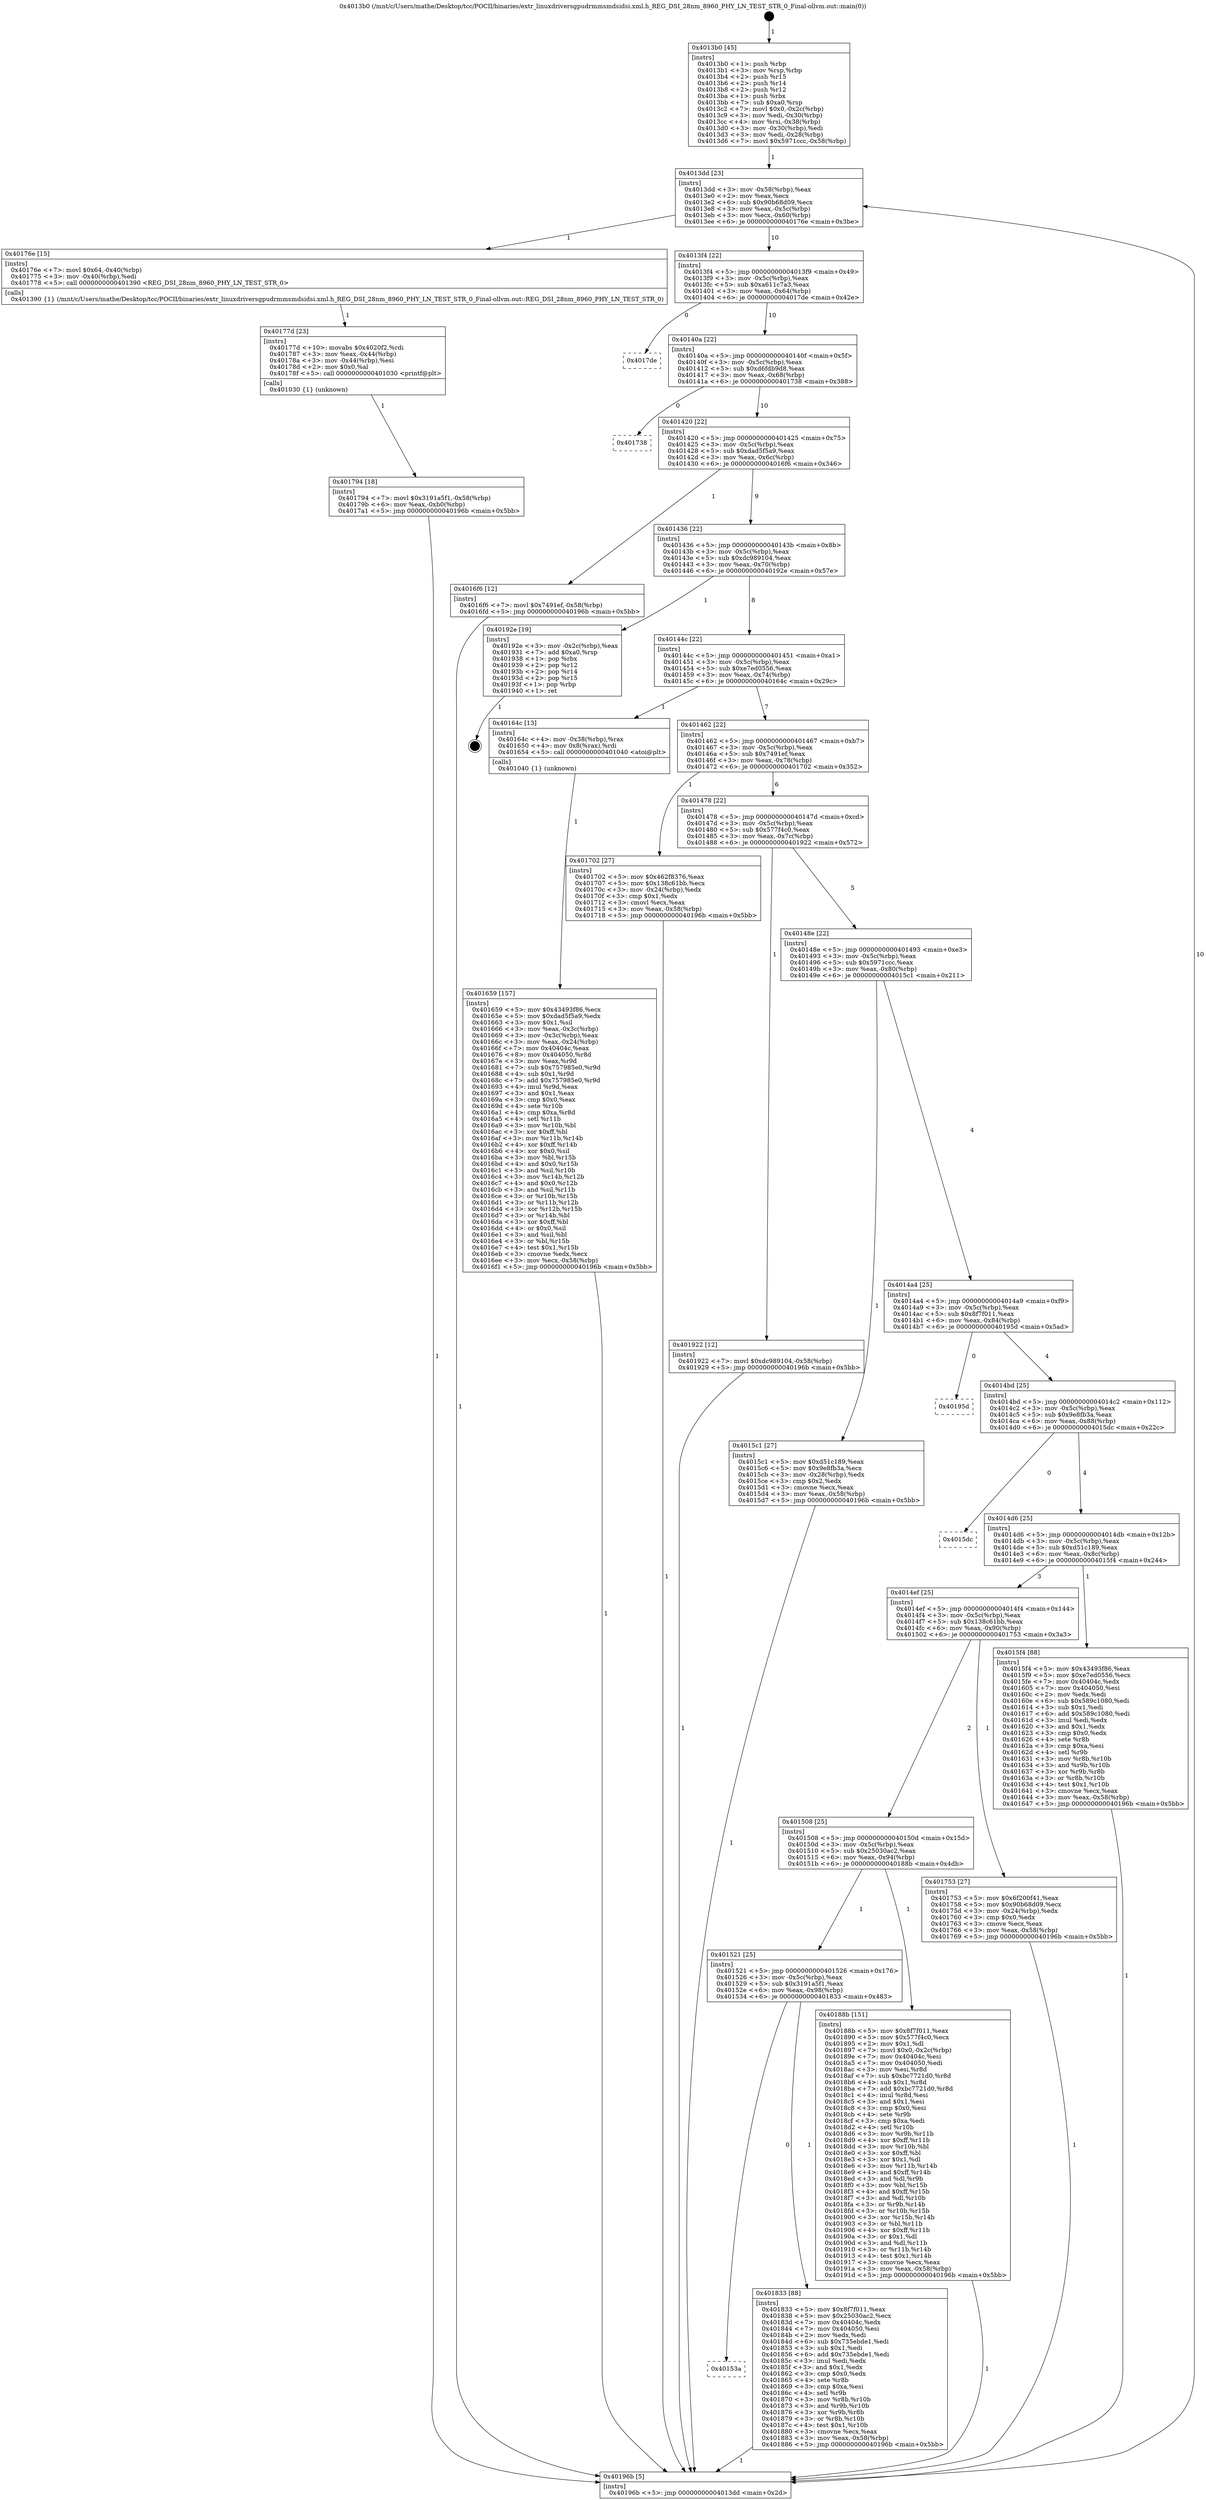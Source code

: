 digraph "0x4013b0" {
  label = "0x4013b0 (/mnt/c/Users/mathe/Desktop/tcc/POCII/binaries/extr_linuxdriversgpudrmmsmdsidsi.xml.h_REG_DSI_28nm_8960_PHY_LN_TEST_STR_0_Final-ollvm.out::main(0))"
  labelloc = "t"
  node[shape=record]

  Entry [label="",width=0.3,height=0.3,shape=circle,fillcolor=black,style=filled]
  "0x4013dd" [label="{
     0x4013dd [23]\l
     | [instrs]\l
     &nbsp;&nbsp;0x4013dd \<+3\>: mov -0x58(%rbp),%eax\l
     &nbsp;&nbsp;0x4013e0 \<+2\>: mov %eax,%ecx\l
     &nbsp;&nbsp;0x4013e2 \<+6\>: sub $0x90b68d09,%ecx\l
     &nbsp;&nbsp;0x4013e8 \<+3\>: mov %eax,-0x5c(%rbp)\l
     &nbsp;&nbsp;0x4013eb \<+3\>: mov %ecx,-0x60(%rbp)\l
     &nbsp;&nbsp;0x4013ee \<+6\>: je 000000000040176e \<main+0x3be\>\l
  }"]
  "0x40176e" [label="{
     0x40176e [15]\l
     | [instrs]\l
     &nbsp;&nbsp;0x40176e \<+7\>: movl $0x64,-0x40(%rbp)\l
     &nbsp;&nbsp;0x401775 \<+3\>: mov -0x40(%rbp),%edi\l
     &nbsp;&nbsp;0x401778 \<+5\>: call 0000000000401390 \<REG_DSI_28nm_8960_PHY_LN_TEST_STR_0\>\l
     | [calls]\l
     &nbsp;&nbsp;0x401390 \{1\} (/mnt/c/Users/mathe/Desktop/tcc/POCII/binaries/extr_linuxdriversgpudrmmsmdsidsi.xml.h_REG_DSI_28nm_8960_PHY_LN_TEST_STR_0_Final-ollvm.out::REG_DSI_28nm_8960_PHY_LN_TEST_STR_0)\l
  }"]
  "0x4013f4" [label="{
     0x4013f4 [22]\l
     | [instrs]\l
     &nbsp;&nbsp;0x4013f4 \<+5\>: jmp 00000000004013f9 \<main+0x49\>\l
     &nbsp;&nbsp;0x4013f9 \<+3\>: mov -0x5c(%rbp),%eax\l
     &nbsp;&nbsp;0x4013fc \<+5\>: sub $0xa611c7a3,%eax\l
     &nbsp;&nbsp;0x401401 \<+3\>: mov %eax,-0x64(%rbp)\l
     &nbsp;&nbsp;0x401404 \<+6\>: je 00000000004017de \<main+0x42e\>\l
  }"]
  Exit [label="",width=0.3,height=0.3,shape=circle,fillcolor=black,style=filled,peripheries=2]
  "0x4017de" [label="{
     0x4017de\l
  }", style=dashed]
  "0x40140a" [label="{
     0x40140a [22]\l
     | [instrs]\l
     &nbsp;&nbsp;0x40140a \<+5\>: jmp 000000000040140f \<main+0x5f\>\l
     &nbsp;&nbsp;0x40140f \<+3\>: mov -0x5c(%rbp),%eax\l
     &nbsp;&nbsp;0x401412 \<+5\>: sub $0xd6fdb9d8,%eax\l
     &nbsp;&nbsp;0x401417 \<+3\>: mov %eax,-0x68(%rbp)\l
     &nbsp;&nbsp;0x40141a \<+6\>: je 0000000000401738 \<main+0x388\>\l
  }"]
  "0x40153a" [label="{
     0x40153a\l
  }", style=dashed]
  "0x401738" [label="{
     0x401738\l
  }", style=dashed]
  "0x401420" [label="{
     0x401420 [22]\l
     | [instrs]\l
     &nbsp;&nbsp;0x401420 \<+5\>: jmp 0000000000401425 \<main+0x75\>\l
     &nbsp;&nbsp;0x401425 \<+3\>: mov -0x5c(%rbp),%eax\l
     &nbsp;&nbsp;0x401428 \<+5\>: sub $0xdad5f5a9,%eax\l
     &nbsp;&nbsp;0x40142d \<+3\>: mov %eax,-0x6c(%rbp)\l
     &nbsp;&nbsp;0x401430 \<+6\>: je 00000000004016f6 \<main+0x346\>\l
  }"]
  "0x401833" [label="{
     0x401833 [88]\l
     | [instrs]\l
     &nbsp;&nbsp;0x401833 \<+5\>: mov $0x8f7f011,%eax\l
     &nbsp;&nbsp;0x401838 \<+5\>: mov $0x25030ac2,%ecx\l
     &nbsp;&nbsp;0x40183d \<+7\>: mov 0x40404c,%edx\l
     &nbsp;&nbsp;0x401844 \<+7\>: mov 0x404050,%esi\l
     &nbsp;&nbsp;0x40184b \<+2\>: mov %edx,%edi\l
     &nbsp;&nbsp;0x40184d \<+6\>: sub $0x735ebde1,%edi\l
     &nbsp;&nbsp;0x401853 \<+3\>: sub $0x1,%edi\l
     &nbsp;&nbsp;0x401856 \<+6\>: add $0x735ebde1,%edi\l
     &nbsp;&nbsp;0x40185c \<+3\>: imul %edi,%edx\l
     &nbsp;&nbsp;0x40185f \<+3\>: and $0x1,%edx\l
     &nbsp;&nbsp;0x401862 \<+3\>: cmp $0x0,%edx\l
     &nbsp;&nbsp;0x401865 \<+4\>: sete %r8b\l
     &nbsp;&nbsp;0x401869 \<+3\>: cmp $0xa,%esi\l
     &nbsp;&nbsp;0x40186c \<+4\>: setl %r9b\l
     &nbsp;&nbsp;0x401870 \<+3\>: mov %r8b,%r10b\l
     &nbsp;&nbsp;0x401873 \<+3\>: and %r9b,%r10b\l
     &nbsp;&nbsp;0x401876 \<+3\>: xor %r9b,%r8b\l
     &nbsp;&nbsp;0x401879 \<+3\>: or %r8b,%r10b\l
     &nbsp;&nbsp;0x40187c \<+4\>: test $0x1,%r10b\l
     &nbsp;&nbsp;0x401880 \<+3\>: cmovne %ecx,%eax\l
     &nbsp;&nbsp;0x401883 \<+3\>: mov %eax,-0x58(%rbp)\l
     &nbsp;&nbsp;0x401886 \<+5\>: jmp 000000000040196b \<main+0x5bb\>\l
  }"]
  "0x4016f6" [label="{
     0x4016f6 [12]\l
     | [instrs]\l
     &nbsp;&nbsp;0x4016f6 \<+7\>: movl $0x7491ef,-0x58(%rbp)\l
     &nbsp;&nbsp;0x4016fd \<+5\>: jmp 000000000040196b \<main+0x5bb\>\l
  }"]
  "0x401436" [label="{
     0x401436 [22]\l
     | [instrs]\l
     &nbsp;&nbsp;0x401436 \<+5\>: jmp 000000000040143b \<main+0x8b\>\l
     &nbsp;&nbsp;0x40143b \<+3\>: mov -0x5c(%rbp),%eax\l
     &nbsp;&nbsp;0x40143e \<+5\>: sub $0xdc989104,%eax\l
     &nbsp;&nbsp;0x401443 \<+3\>: mov %eax,-0x70(%rbp)\l
     &nbsp;&nbsp;0x401446 \<+6\>: je 000000000040192e \<main+0x57e\>\l
  }"]
  "0x401521" [label="{
     0x401521 [25]\l
     | [instrs]\l
     &nbsp;&nbsp;0x401521 \<+5\>: jmp 0000000000401526 \<main+0x176\>\l
     &nbsp;&nbsp;0x401526 \<+3\>: mov -0x5c(%rbp),%eax\l
     &nbsp;&nbsp;0x401529 \<+5\>: sub $0x3191a5f1,%eax\l
     &nbsp;&nbsp;0x40152e \<+6\>: mov %eax,-0x98(%rbp)\l
     &nbsp;&nbsp;0x401534 \<+6\>: je 0000000000401833 \<main+0x483\>\l
  }"]
  "0x40192e" [label="{
     0x40192e [19]\l
     | [instrs]\l
     &nbsp;&nbsp;0x40192e \<+3\>: mov -0x2c(%rbp),%eax\l
     &nbsp;&nbsp;0x401931 \<+7\>: add $0xa0,%rsp\l
     &nbsp;&nbsp;0x401938 \<+1\>: pop %rbx\l
     &nbsp;&nbsp;0x401939 \<+2\>: pop %r12\l
     &nbsp;&nbsp;0x40193b \<+2\>: pop %r14\l
     &nbsp;&nbsp;0x40193d \<+2\>: pop %r15\l
     &nbsp;&nbsp;0x40193f \<+1\>: pop %rbp\l
     &nbsp;&nbsp;0x401940 \<+1\>: ret\l
  }"]
  "0x40144c" [label="{
     0x40144c [22]\l
     | [instrs]\l
     &nbsp;&nbsp;0x40144c \<+5\>: jmp 0000000000401451 \<main+0xa1\>\l
     &nbsp;&nbsp;0x401451 \<+3\>: mov -0x5c(%rbp),%eax\l
     &nbsp;&nbsp;0x401454 \<+5\>: sub $0xe7ed0556,%eax\l
     &nbsp;&nbsp;0x401459 \<+3\>: mov %eax,-0x74(%rbp)\l
     &nbsp;&nbsp;0x40145c \<+6\>: je 000000000040164c \<main+0x29c\>\l
  }"]
  "0x40188b" [label="{
     0x40188b [151]\l
     | [instrs]\l
     &nbsp;&nbsp;0x40188b \<+5\>: mov $0x8f7f011,%eax\l
     &nbsp;&nbsp;0x401890 \<+5\>: mov $0x577f4c0,%ecx\l
     &nbsp;&nbsp;0x401895 \<+2\>: mov $0x1,%dl\l
     &nbsp;&nbsp;0x401897 \<+7\>: movl $0x0,-0x2c(%rbp)\l
     &nbsp;&nbsp;0x40189e \<+7\>: mov 0x40404c,%esi\l
     &nbsp;&nbsp;0x4018a5 \<+7\>: mov 0x404050,%edi\l
     &nbsp;&nbsp;0x4018ac \<+3\>: mov %esi,%r8d\l
     &nbsp;&nbsp;0x4018af \<+7\>: sub $0xbc7721d0,%r8d\l
     &nbsp;&nbsp;0x4018b6 \<+4\>: sub $0x1,%r8d\l
     &nbsp;&nbsp;0x4018ba \<+7\>: add $0xbc7721d0,%r8d\l
     &nbsp;&nbsp;0x4018c1 \<+4\>: imul %r8d,%esi\l
     &nbsp;&nbsp;0x4018c5 \<+3\>: and $0x1,%esi\l
     &nbsp;&nbsp;0x4018c8 \<+3\>: cmp $0x0,%esi\l
     &nbsp;&nbsp;0x4018cb \<+4\>: sete %r9b\l
     &nbsp;&nbsp;0x4018cf \<+3\>: cmp $0xa,%edi\l
     &nbsp;&nbsp;0x4018d2 \<+4\>: setl %r10b\l
     &nbsp;&nbsp;0x4018d6 \<+3\>: mov %r9b,%r11b\l
     &nbsp;&nbsp;0x4018d9 \<+4\>: xor $0xff,%r11b\l
     &nbsp;&nbsp;0x4018dd \<+3\>: mov %r10b,%bl\l
     &nbsp;&nbsp;0x4018e0 \<+3\>: xor $0xff,%bl\l
     &nbsp;&nbsp;0x4018e3 \<+3\>: xor $0x1,%dl\l
     &nbsp;&nbsp;0x4018e6 \<+3\>: mov %r11b,%r14b\l
     &nbsp;&nbsp;0x4018e9 \<+4\>: and $0xff,%r14b\l
     &nbsp;&nbsp;0x4018ed \<+3\>: and %dl,%r9b\l
     &nbsp;&nbsp;0x4018f0 \<+3\>: mov %bl,%r15b\l
     &nbsp;&nbsp;0x4018f3 \<+4\>: and $0xff,%r15b\l
     &nbsp;&nbsp;0x4018f7 \<+3\>: and %dl,%r10b\l
     &nbsp;&nbsp;0x4018fa \<+3\>: or %r9b,%r14b\l
     &nbsp;&nbsp;0x4018fd \<+3\>: or %r10b,%r15b\l
     &nbsp;&nbsp;0x401900 \<+3\>: xor %r15b,%r14b\l
     &nbsp;&nbsp;0x401903 \<+3\>: or %bl,%r11b\l
     &nbsp;&nbsp;0x401906 \<+4\>: xor $0xff,%r11b\l
     &nbsp;&nbsp;0x40190a \<+3\>: or $0x1,%dl\l
     &nbsp;&nbsp;0x40190d \<+3\>: and %dl,%r11b\l
     &nbsp;&nbsp;0x401910 \<+3\>: or %r11b,%r14b\l
     &nbsp;&nbsp;0x401913 \<+4\>: test $0x1,%r14b\l
     &nbsp;&nbsp;0x401917 \<+3\>: cmovne %ecx,%eax\l
     &nbsp;&nbsp;0x40191a \<+3\>: mov %eax,-0x58(%rbp)\l
     &nbsp;&nbsp;0x40191d \<+5\>: jmp 000000000040196b \<main+0x5bb\>\l
  }"]
  "0x40164c" [label="{
     0x40164c [13]\l
     | [instrs]\l
     &nbsp;&nbsp;0x40164c \<+4\>: mov -0x38(%rbp),%rax\l
     &nbsp;&nbsp;0x401650 \<+4\>: mov 0x8(%rax),%rdi\l
     &nbsp;&nbsp;0x401654 \<+5\>: call 0000000000401040 \<atoi@plt\>\l
     | [calls]\l
     &nbsp;&nbsp;0x401040 \{1\} (unknown)\l
  }"]
  "0x401462" [label="{
     0x401462 [22]\l
     | [instrs]\l
     &nbsp;&nbsp;0x401462 \<+5\>: jmp 0000000000401467 \<main+0xb7\>\l
     &nbsp;&nbsp;0x401467 \<+3\>: mov -0x5c(%rbp),%eax\l
     &nbsp;&nbsp;0x40146a \<+5\>: sub $0x7491ef,%eax\l
     &nbsp;&nbsp;0x40146f \<+3\>: mov %eax,-0x78(%rbp)\l
     &nbsp;&nbsp;0x401472 \<+6\>: je 0000000000401702 \<main+0x352\>\l
  }"]
  "0x401794" [label="{
     0x401794 [18]\l
     | [instrs]\l
     &nbsp;&nbsp;0x401794 \<+7\>: movl $0x3191a5f1,-0x58(%rbp)\l
     &nbsp;&nbsp;0x40179b \<+6\>: mov %eax,-0xb0(%rbp)\l
     &nbsp;&nbsp;0x4017a1 \<+5\>: jmp 000000000040196b \<main+0x5bb\>\l
  }"]
  "0x401702" [label="{
     0x401702 [27]\l
     | [instrs]\l
     &nbsp;&nbsp;0x401702 \<+5\>: mov $0x462f8376,%eax\l
     &nbsp;&nbsp;0x401707 \<+5\>: mov $0x138c61bb,%ecx\l
     &nbsp;&nbsp;0x40170c \<+3\>: mov -0x24(%rbp),%edx\l
     &nbsp;&nbsp;0x40170f \<+3\>: cmp $0x1,%edx\l
     &nbsp;&nbsp;0x401712 \<+3\>: cmovl %ecx,%eax\l
     &nbsp;&nbsp;0x401715 \<+3\>: mov %eax,-0x58(%rbp)\l
     &nbsp;&nbsp;0x401718 \<+5\>: jmp 000000000040196b \<main+0x5bb\>\l
  }"]
  "0x401478" [label="{
     0x401478 [22]\l
     | [instrs]\l
     &nbsp;&nbsp;0x401478 \<+5\>: jmp 000000000040147d \<main+0xcd\>\l
     &nbsp;&nbsp;0x40147d \<+3\>: mov -0x5c(%rbp),%eax\l
     &nbsp;&nbsp;0x401480 \<+5\>: sub $0x577f4c0,%eax\l
     &nbsp;&nbsp;0x401485 \<+3\>: mov %eax,-0x7c(%rbp)\l
     &nbsp;&nbsp;0x401488 \<+6\>: je 0000000000401922 \<main+0x572\>\l
  }"]
  "0x40177d" [label="{
     0x40177d [23]\l
     | [instrs]\l
     &nbsp;&nbsp;0x40177d \<+10\>: movabs $0x4020f2,%rdi\l
     &nbsp;&nbsp;0x401787 \<+3\>: mov %eax,-0x44(%rbp)\l
     &nbsp;&nbsp;0x40178a \<+3\>: mov -0x44(%rbp),%esi\l
     &nbsp;&nbsp;0x40178d \<+2\>: mov $0x0,%al\l
     &nbsp;&nbsp;0x40178f \<+5\>: call 0000000000401030 \<printf@plt\>\l
     | [calls]\l
     &nbsp;&nbsp;0x401030 \{1\} (unknown)\l
  }"]
  "0x401922" [label="{
     0x401922 [12]\l
     | [instrs]\l
     &nbsp;&nbsp;0x401922 \<+7\>: movl $0xdc989104,-0x58(%rbp)\l
     &nbsp;&nbsp;0x401929 \<+5\>: jmp 000000000040196b \<main+0x5bb\>\l
  }"]
  "0x40148e" [label="{
     0x40148e [22]\l
     | [instrs]\l
     &nbsp;&nbsp;0x40148e \<+5\>: jmp 0000000000401493 \<main+0xe3\>\l
     &nbsp;&nbsp;0x401493 \<+3\>: mov -0x5c(%rbp),%eax\l
     &nbsp;&nbsp;0x401496 \<+5\>: sub $0x5971ccc,%eax\l
     &nbsp;&nbsp;0x40149b \<+3\>: mov %eax,-0x80(%rbp)\l
     &nbsp;&nbsp;0x40149e \<+6\>: je 00000000004015c1 \<main+0x211\>\l
  }"]
  "0x401508" [label="{
     0x401508 [25]\l
     | [instrs]\l
     &nbsp;&nbsp;0x401508 \<+5\>: jmp 000000000040150d \<main+0x15d\>\l
     &nbsp;&nbsp;0x40150d \<+3\>: mov -0x5c(%rbp),%eax\l
     &nbsp;&nbsp;0x401510 \<+5\>: sub $0x25030ac2,%eax\l
     &nbsp;&nbsp;0x401515 \<+6\>: mov %eax,-0x94(%rbp)\l
     &nbsp;&nbsp;0x40151b \<+6\>: je 000000000040188b \<main+0x4db\>\l
  }"]
  "0x4015c1" [label="{
     0x4015c1 [27]\l
     | [instrs]\l
     &nbsp;&nbsp;0x4015c1 \<+5\>: mov $0xd51c189,%eax\l
     &nbsp;&nbsp;0x4015c6 \<+5\>: mov $0x9e8fb3a,%ecx\l
     &nbsp;&nbsp;0x4015cb \<+3\>: mov -0x28(%rbp),%edx\l
     &nbsp;&nbsp;0x4015ce \<+3\>: cmp $0x2,%edx\l
     &nbsp;&nbsp;0x4015d1 \<+3\>: cmovne %ecx,%eax\l
     &nbsp;&nbsp;0x4015d4 \<+3\>: mov %eax,-0x58(%rbp)\l
     &nbsp;&nbsp;0x4015d7 \<+5\>: jmp 000000000040196b \<main+0x5bb\>\l
  }"]
  "0x4014a4" [label="{
     0x4014a4 [25]\l
     | [instrs]\l
     &nbsp;&nbsp;0x4014a4 \<+5\>: jmp 00000000004014a9 \<main+0xf9\>\l
     &nbsp;&nbsp;0x4014a9 \<+3\>: mov -0x5c(%rbp),%eax\l
     &nbsp;&nbsp;0x4014ac \<+5\>: sub $0x8f7f011,%eax\l
     &nbsp;&nbsp;0x4014b1 \<+6\>: mov %eax,-0x84(%rbp)\l
     &nbsp;&nbsp;0x4014b7 \<+6\>: je 000000000040195d \<main+0x5ad\>\l
  }"]
  "0x40196b" [label="{
     0x40196b [5]\l
     | [instrs]\l
     &nbsp;&nbsp;0x40196b \<+5\>: jmp 00000000004013dd \<main+0x2d\>\l
  }"]
  "0x4013b0" [label="{
     0x4013b0 [45]\l
     | [instrs]\l
     &nbsp;&nbsp;0x4013b0 \<+1\>: push %rbp\l
     &nbsp;&nbsp;0x4013b1 \<+3\>: mov %rsp,%rbp\l
     &nbsp;&nbsp;0x4013b4 \<+2\>: push %r15\l
     &nbsp;&nbsp;0x4013b6 \<+2\>: push %r14\l
     &nbsp;&nbsp;0x4013b8 \<+2\>: push %r12\l
     &nbsp;&nbsp;0x4013ba \<+1\>: push %rbx\l
     &nbsp;&nbsp;0x4013bb \<+7\>: sub $0xa0,%rsp\l
     &nbsp;&nbsp;0x4013c2 \<+7\>: movl $0x0,-0x2c(%rbp)\l
     &nbsp;&nbsp;0x4013c9 \<+3\>: mov %edi,-0x30(%rbp)\l
     &nbsp;&nbsp;0x4013cc \<+4\>: mov %rsi,-0x38(%rbp)\l
     &nbsp;&nbsp;0x4013d0 \<+3\>: mov -0x30(%rbp),%edi\l
     &nbsp;&nbsp;0x4013d3 \<+3\>: mov %edi,-0x28(%rbp)\l
     &nbsp;&nbsp;0x4013d6 \<+7\>: movl $0x5971ccc,-0x58(%rbp)\l
  }"]
  "0x401753" [label="{
     0x401753 [27]\l
     | [instrs]\l
     &nbsp;&nbsp;0x401753 \<+5\>: mov $0x6f200f41,%eax\l
     &nbsp;&nbsp;0x401758 \<+5\>: mov $0x90b68d09,%ecx\l
     &nbsp;&nbsp;0x40175d \<+3\>: mov -0x24(%rbp),%edx\l
     &nbsp;&nbsp;0x401760 \<+3\>: cmp $0x0,%edx\l
     &nbsp;&nbsp;0x401763 \<+3\>: cmove %ecx,%eax\l
     &nbsp;&nbsp;0x401766 \<+3\>: mov %eax,-0x58(%rbp)\l
     &nbsp;&nbsp;0x401769 \<+5\>: jmp 000000000040196b \<main+0x5bb\>\l
  }"]
  "0x40195d" [label="{
     0x40195d\l
  }", style=dashed]
  "0x4014bd" [label="{
     0x4014bd [25]\l
     | [instrs]\l
     &nbsp;&nbsp;0x4014bd \<+5\>: jmp 00000000004014c2 \<main+0x112\>\l
     &nbsp;&nbsp;0x4014c2 \<+3\>: mov -0x5c(%rbp),%eax\l
     &nbsp;&nbsp;0x4014c5 \<+5\>: sub $0x9e8fb3a,%eax\l
     &nbsp;&nbsp;0x4014ca \<+6\>: mov %eax,-0x88(%rbp)\l
     &nbsp;&nbsp;0x4014d0 \<+6\>: je 00000000004015dc \<main+0x22c\>\l
  }"]
  "0x401659" [label="{
     0x401659 [157]\l
     | [instrs]\l
     &nbsp;&nbsp;0x401659 \<+5\>: mov $0x43493f86,%ecx\l
     &nbsp;&nbsp;0x40165e \<+5\>: mov $0xdad5f5a9,%edx\l
     &nbsp;&nbsp;0x401663 \<+3\>: mov $0x1,%sil\l
     &nbsp;&nbsp;0x401666 \<+3\>: mov %eax,-0x3c(%rbp)\l
     &nbsp;&nbsp;0x401669 \<+3\>: mov -0x3c(%rbp),%eax\l
     &nbsp;&nbsp;0x40166c \<+3\>: mov %eax,-0x24(%rbp)\l
     &nbsp;&nbsp;0x40166f \<+7\>: mov 0x40404c,%eax\l
     &nbsp;&nbsp;0x401676 \<+8\>: mov 0x404050,%r8d\l
     &nbsp;&nbsp;0x40167e \<+3\>: mov %eax,%r9d\l
     &nbsp;&nbsp;0x401681 \<+7\>: sub $0x757985e0,%r9d\l
     &nbsp;&nbsp;0x401688 \<+4\>: sub $0x1,%r9d\l
     &nbsp;&nbsp;0x40168c \<+7\>: add $0x757985e0,%r9d\l
     &nbsp;&nbsp;0x401693 \<+4\>: imul %r9d,%eax\l
     &nbsp;&nbsp;0x401697 \<+3\>: and $0x1,%eax\l
     &nbsp;&nbsp;0x40169a \<+3\>: cmp $0x0,%eax\l
     &nbsp;&nbsp;0x40169d \<+4\>: sete %r10b\l
     &nbsp;&nbsp;0x4016a1 \<+4\>: cmp $0xa,%r8d\l
     &nbsp;&nbsp;0x4016a5 \<+4\>: setl %r11b\l
     &nbsp;&nbsp;0x4016a9 \<+3\>: mov %r10b,%bl\l
     &nbsp;&nbsp;0x4016ac \<+3\>: xor $0xff,%bl\l
     &nbsp;&nbsp;0x4016af \<+3\>: mov %r11b,%r14b\l
     &nbsp;&nbsp;0x4016b2 \<+4\>: xor $0xff,%r14b\l
     &nbsp;&nbsp;0x4016b6 \<+4\>: xor $0x0,%sil\l
     &nbsp;&nbsp;0x4016ba \<+3\>: mov %bl,%r15b\l
     &nbsp;&nbsp;0x4016bd \<+4\>: and $0x0,%r15b\l
     &nbsp;&nbsp;0x4016c1 \<+3\>: and %sil,%r10b\l
     &nbsp;&nbsp;0x4016c4 \<+3\>: mov %r14b,%r12b\l
     &nbsp;&nbsp;0x4016c7 \<+4\>: and $0x0,%r12b\l
     &nbsp;&nbsp;0x4016cb \<+3\>: and %sil,%r11b\l
     &nbsp;&nbsp;0x4016ce \<+3\>: or %r10b,%r15b\l
     &nbsp;&nbsp;0x4016d1 \<+3\>: or %r11b,%r12b\l
     &nbsp;&nbsp;0x4016d4 \<+3\>: xor %r12b,%r15b\l
     &nbsp;&nbsp;0x4016d7 \<+3\>: or %r14b,%bl\l
     &nbsp;&nbsp;0x4016da \<+3\>: xor $0xff,%bl\l
     &nbsp;&nbsp;0x4016dd \<+4\>: or $0x0,%sil\l
     &nbsp;&nbsp;0x4016e1 \<+3\>: and %sil,%bl\l
     &nbsp;&nbsp;0x4016e4 \<+3\>: or %bl,%r15b\l
     &nbsp;&nbsp;0x4016e7 \<+4\>: test $0x1,%r15b\l
     &nbsp;&nbsp;0x4016eb \<+3\>: cmovne %edx,%ecx\l
     &nbsp;&nbsp;0x4016ee \<+3\>: mov %ecx,-0x58(%rbp)\l
     &nbsp;&nbsp;0x4016f1 \<+5\>: jmp 000000000040196b \<main+0x5bb\>\l
  }"]
  "0x4015dc" [label="{
     0x4015dc\l
  }", style=dashed]
  "0x4014d6" [label="{
     0x4014d6 [25]\l
     | [instrs]\l
     &nbsp;&nbsp;0x4014d6 \<+5\>: jmp 00000000004014db \<main+0x12b\>\l
     &nbsp;&nbsp;0x4014db \<+3\>: mov -0x5c(%rbp),%eax\l
     &nbsp;&nbsp;0x4014de \<+5\>: sub $0xd51c189,%eax\l
     &nbsp;&nbsp;0x4014e3 \<+6\>: mov %eax,-0x8c(%rbp)\l
     &nbsp;&nbsp;0x4014e9 \<+6\>: je 00000000004015f4 \<main+0x244\>\l
  }"]
  "0x4014ef" [label="{
     0x4014ef [25]\l
     | [instrs]\l
     &nbsp;&nbsp;0x4014ef \<+5\>: jmp 00000000004014f4 \<main+0x144\>\l
     &nbsp;&nbsp;0x4014f4 \<+3\>: mov -0x5c(%rbp),%eax\l
     &nbsp;&nbsp;0x4014f7 \<+5\>: sub $0x138c61bb,%eax\l
     &nbsp;&nbsp;0x4014fc \<+6\>: mov %eax,-0x90(%rbp)\l
     &nbsp;&nbsp;0x401502 \<+6\>: je 0000000000401753 \<main+0x3a3\>\l
  }"]
  "0x4015f4" [label="{
     0x4015f4 [88]\l
     | [instrs]\l
     &nbsp;&nbsp;0x4015f4 \<+5\>: mov $0x43493f86,%eax\l
     &nbsp;&nbsp;0x4015f9 \<+5\>: mov $0xe7ed0556,%ecx\l
     &nbsp;&nbsp;0x4015fe \<+7\>: mov 0x40404c,%edx\l
     &nbsp;&nbsp;0x401605 \<+7\>: mov 0x404050,%esi\l
     &nbsp;&nbsp;0x40160c \<+2\>: mov %edx,%edi\l
     &nbsp;&nbsp;0x40160e \<+6\>: sub $0x589c1080,%edi\l
     &nbsp;&nbsp;0x401614 \<+3\>: sub $0x1,%edi\l
     &nbsp;&nbsp;0x401617 \<+6\>: add $0x589c1080,%edi\l
     &nbsp;&nbsp;0x40161d \<+3\>: imul %edi,%edx\l
     &nbsp;&nbsp;0x401620 \<+3\>: and $0x1,%edx\l
     &nbsp;&nbsp;0x401623 \<+3\>: cmp $0x0,%edx\l
     &nbsp;&nbsp;0x401626 \<+4\>: sete %r8b\l
     &nbsp;&nbsp;0x40162a \<+3\>: cmp $0xa,%esi\l
     &nbsp;&nbsp;0x40162d \<+4\>: setl %r9b\l
     &nbsp;&nbsp;0x401631 \<+3\>: mov %r8b,%r10b\l
     &nbsp;&nbsp;0x401634 \<+3\>: and %r9b,%r10b\l
     &nbsp;&nbsp;0x401637 \<+3\>: xor %r9b,%r8b\l
     &nbsp;&nbsp;0x40163a \<+3\>: or %r8b,%r10b\l
     &nbsp;&nbsp;0x40163d \<+4\>: test $0x1,%r10b\l
     &nbsp;&nbsp;0x401641 \<+3\>: cmovne %ecx,%eax\l
     &nbsp;&nbsp;0x401644 \<+3\>: mov %eax,-0x58(%rbp)\l
     &nbsp;&nbsp;0x401647 \<+5\>: jmp 000000000040196b \<main+0x5bb\>\l
  }"]
  Entry -> "0x4013b0" [label=" 1"]
  "0x4013dd" -> "0x40176e" [label=" 1"]
  "0x4013dd" -> "0x4013f4" [label=" 10"]
  "0x40192e" -> Exit [label=" 1"]
  "0x4013f4" -> "0x4017de" [label=" 0"]
  "0x4013f4" -> "0x40140a" [label=" 10"]
  "0x401922" -> "0x40196b" [label=" 1"]
  "0x40140a" -> "0x401738" [label=" 0"]
  "0x40140a" -> "0x401420" [label=" 10"]
  "0x40188b" -> "0x40196b" [label=" 1"]
  "0x401420" -> "0x4016f6" [label=" 1"]
  "0x401420" -> "0x401436" [label=" 9"]
  "0x401833" -> "0x40196b" [label=" 1"]
  "0x401436" -> "0x40192e" [label=" 1"]
  "0x401436" -> "0x40144c" [label=" 8"]
  "0x401521" -> "0x401833" [label=" 1"]
  "0x40144c" -> "0x40164c" [label=" 1"]
  "0x40144c" -> "0x401462" [label=" 7"]
  "0x401521" -> "0x40153a" [label=" 0"]
  "0x401462" -> "0x401702" [label=" 1"]
  "0x401462" -> "0x401478" [label=" 6"]
  "0x401508" -> "0x40188b" [label=" 1"]
  "0x401478" -> "0x401922" [label=" 1"]
  "0x401478" -> "0x40148e" [label=" 5"]
  "0x401508" -> "0x401521" [label=" 1"]
  "0x40148e" -> "0x4015c1" [label=" 1"]
  "0x40148e" -> "0x4014a4" [label=" 4"]
  "0x4015c1" -> "0x40196b" [label=" 1"]
  "0x4013b0" -> "0x4013dd" [label=" 1"]
  "0x40196b" -> "0x4013dd" [label=" 10"]
  "0x401794" -> "0x40196b" [label=" 1"]
  "0x4014a4" -> "0x40195d" [label=" 0"]
  "0x4014a4" -> "0x4014bd" [label=" 4"]
  "0x40177d" -> "0x401794" [label=" 1"]
  "0x4014bd" -> "0x4015dc" [label=" 0"]
  "0x4014bd" -> "0x4014d6" [label=" 4"]
  "0x401753" -> "0x40196b" [label=" 1"]
  "0x4014d6" -> "0x4015f4" [label=" 1"]
  "0x4014d6" -> "0x4014ef" [label=" 3"]
  "0x4015f4" -> "0x40196b" [label=" 1"]
  "0x40164c" -> "0x401659" [label=" 1"]
  "0x401659" -> "0x40196b" [label=" 1"]
  "0x4016f6" -> "0x40196b" [label=" 1"]
  "0x401702" -> "0x40196b" [label=" 1"]
  "0x40176e" -> "0x40177d" [label=" 1"]
  "0x4014ef" -> "0x401753" [label=" 1"]
  "0x4014ef" -> "0x401508" [label=" 2"]
}
